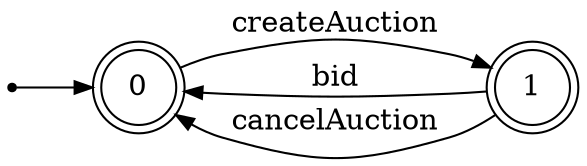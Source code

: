 digraph {
	ranksep=0.5 size="8, 8"
	rankdir=LR
	Initial [label="" fontsize=14.0 shape=point]
	0 [fontsize=14.0 shape=doublecircle]
	1 [fontsize=14.0 shape=doublecircle]
	Initial -> 0 [arrowsize=0.85]
	0 -> 1 [label=" createAuction " arrowsize=0.85 fontsize=14.0]
	1 -> 0 [label=" bid " arrowsize=0.85 fontsize=14.0]
	1 -> 0 [label=" cancelAuction " arrowsize=0.85 fontsize=14.0]
}
